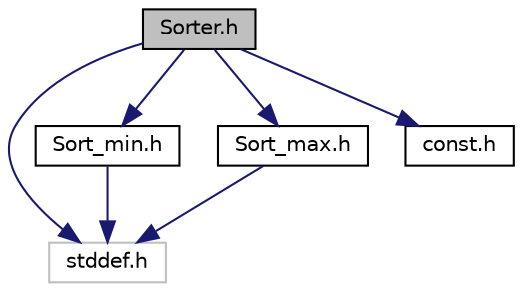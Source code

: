 digraph "Sorter.h"
{
 // LATEX_PDF_SIZE
  edge [fontname="Helvetica",fontsize="10",labelfontname="Helvetica",labelfontsize="10"];
  node [fontname="Helvetica",fontsize="10",shape=record];
  Node1 [label="Sorter.h",height=0.2,width=0.4,color="black", fillcolor="grey75", style="filled", fontcolor="black",tooltip=" "];
  Node1 -> Node2 [color="midnightblue",fontsize="10",style="solid"];
  Node2 [label="stddef.h",height=0.2,width=0.4,color="grey75", fillcolor="white", style="filled",tooltip=" "];
  Node1 -> Node3 [color="midnightblue",fontsize="10",style="solid"];
  Node3 [label="Sort_min.h",height=0.2,width=0.4,color="black", fillcolor="white", style="filled",URL="$_sort__min_8h.html",tooltip=" "];
  Node3 -> Node2 [color="midnightblue",fontsize="10",style="solid"];
  Node1 -> Node4 [color="midnightblue",fontsize="10",style="solid"];
  Node4 [label="Sort_max.h",height=0.2,width=0.4,color="black", fillcolor="white", style="filled",URL="$_sort__max_8h.html",tooltip=" "];
  Node4 -> Node2 [color="midnightblue",fontsize="10",style="solid"];
  Node1 -> Node5 [color="midnightblue",fontsize="10",style="solid"];
  Node5 [label="const.h",height=0.2,width=0.4,color="black", fillcolor="white", style="filled",URL="$const_8h.html",tooltip="Store constants."];
}
